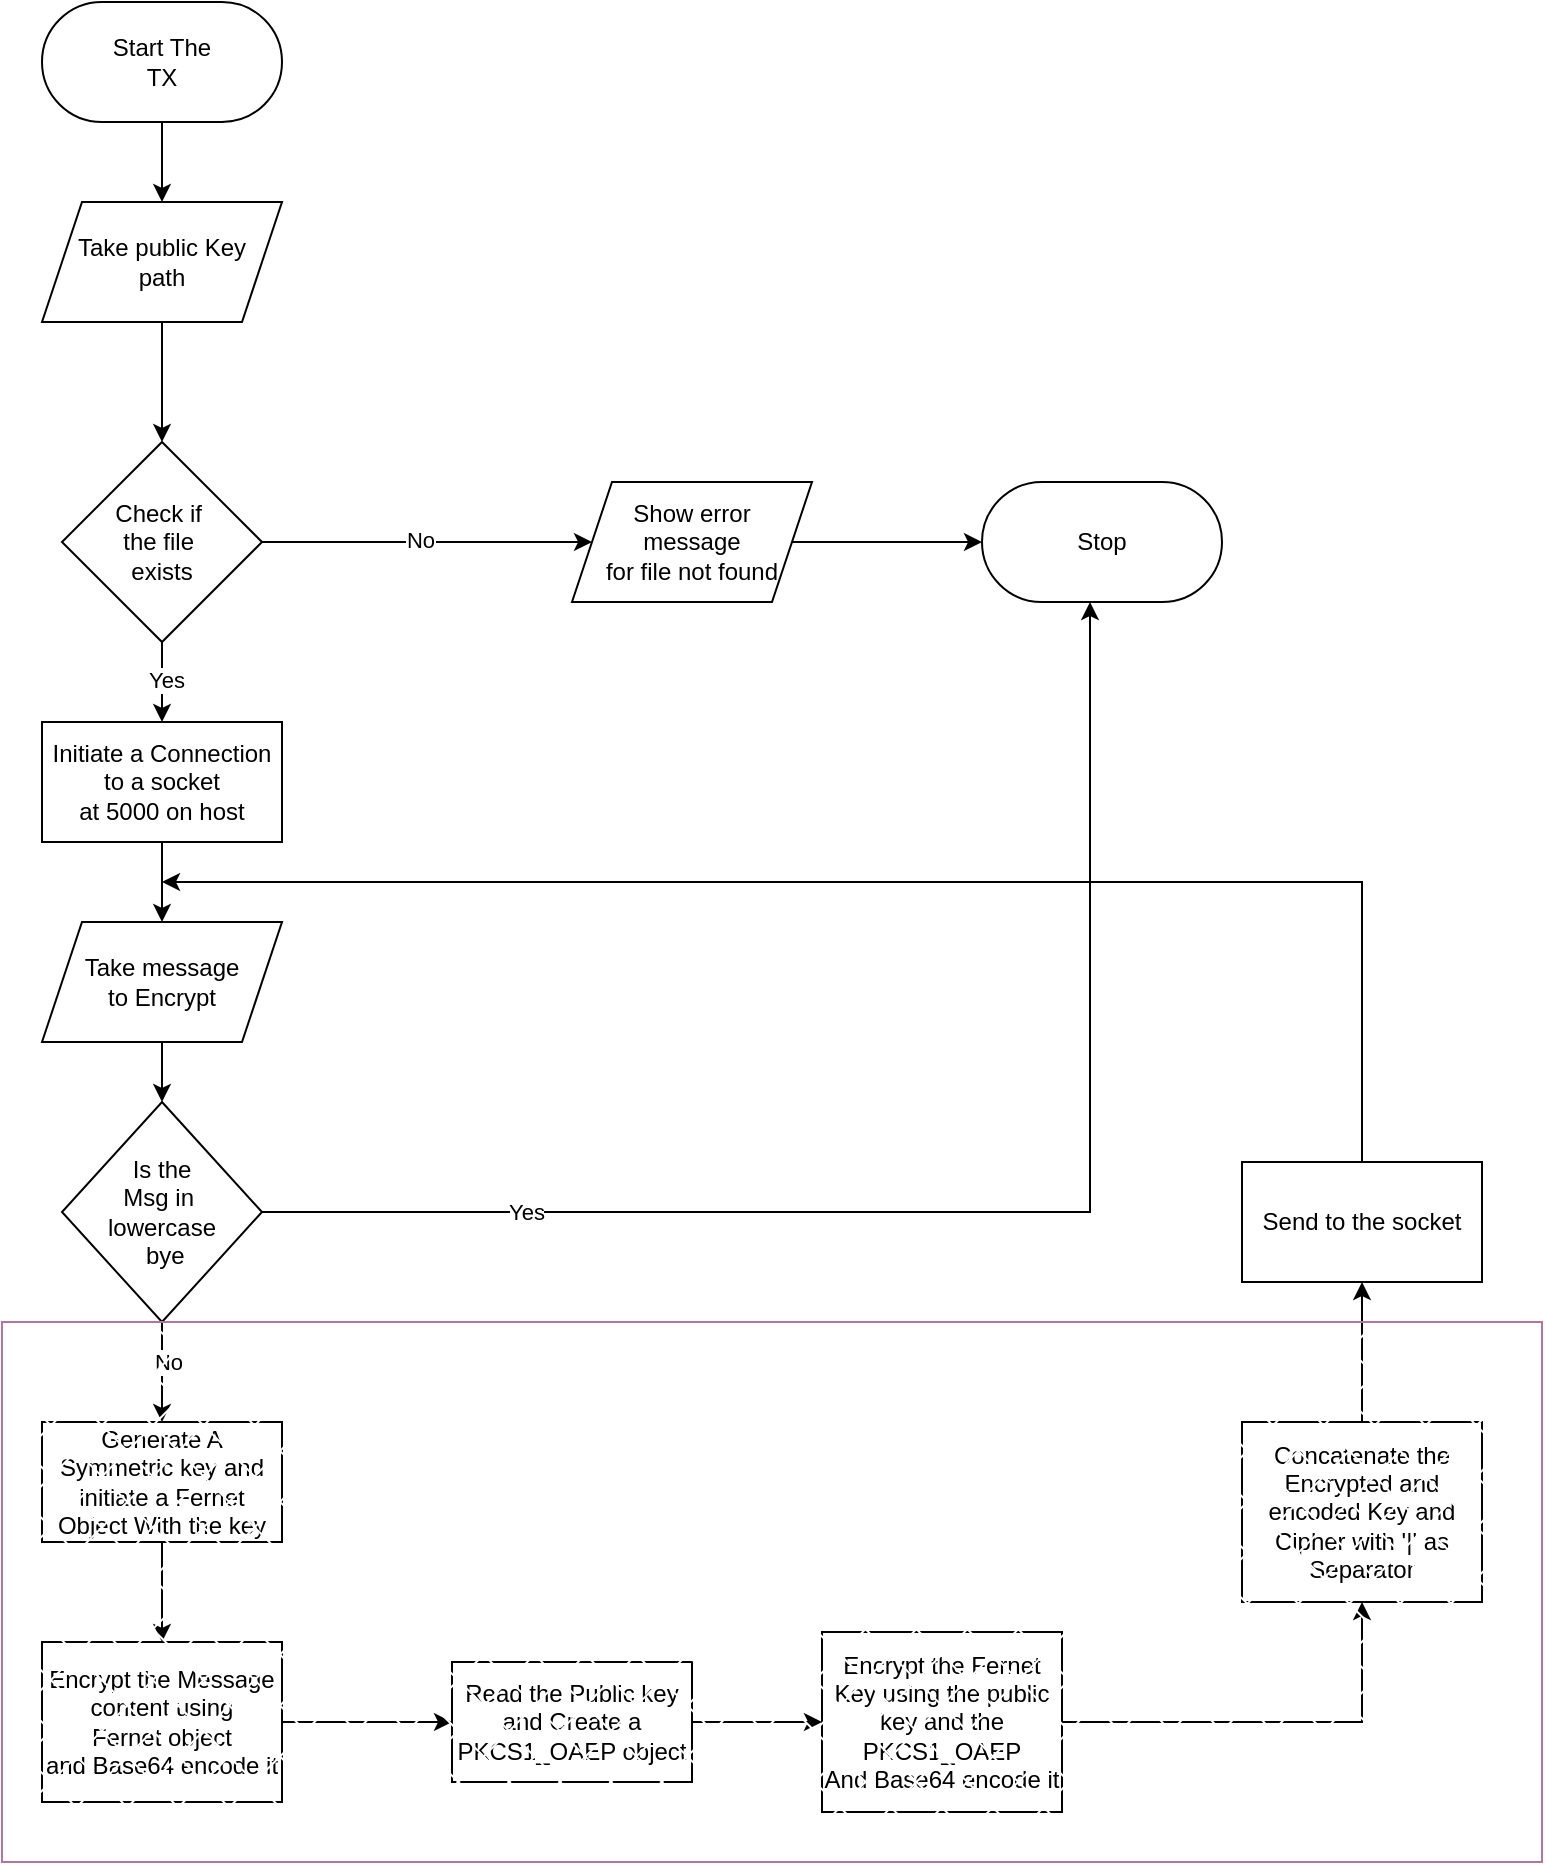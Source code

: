 <mxfile version="24.2.5" type="github">
  <diagram name="Page-1" id="AWSqJMXoxMdmLD9dW5Tx">
    <mxGraphModel dx="1708" dy="935" grid="1" gridSize="10" guides="1" tooltips="1" connect="1" arrows="1" fold="1" page="1" pageScale="1" pageWidth="850" pageHeight="1100" math="0" shadow="0">
      <root>
        <mxCell id="0" />
        <mxCell id="1" parent="0" />
        <mxCell id="4wCSLfVInh1E1HbaiNqu-13" style="edgeStyle=orthogonalEdgeStyle;rounded=0;orthogonalLoop=1;jettySize=auto;html=1;" edge="1" parent="1" source="4wCSLfVInh1E1HbaiNqu-2" target="4wCSLfVInh1E1HbaiNqu-5">
          <mxGeometry relative="1" as="geometry" />
        </mxCell>
        <mxCell id="4wCSLfVInh1E1HbaiNqu-2" value="Start The&lt;br&gt;TX" style="rounded=1;whiteSpace=wrap;html=1;arcSize=50;" vertex="1" parent="1">
          <mxGeometry x="100" y="30" width="120" height="60" as="geometry" />
        </mxCell>
        <mxCell id="4wCSLfVInh1E1HbaiNqu-7" style="edgeStyle=orthogonalEdgeStyle;rounded=0;orthogonalLoop=1;jettySize=auto;html=1;entryX=0.5;entryY=0;entryDx=0;entryDy=0;" edge="1" parent="1" source="4wCSLfVInh1E1HbaiNqu-5" target="4wCSLfVInh1E1HbaiNqu-6">
          <mxGeometry relative="1" as="geometry" />
        </mxCell>
        <mxCell id="4wCSLfVInh1E1HbaiNqu-5" value="Take public Key &lt;br&gt;path" style="shape=parallelogram;perimeter=parallelogramPerimeter;whiteSpace=wrap;html=1;fixedSize=1;" vertex="1" parent="1">
          <mxGeometry x="100" y="130" width="120" height="60" as="geometry" />
        </mxCell>
        <mxCell id="4wCSLfVInh1E1HbaiNqu-9" style="edgeStyle=orthogonalEdgeStyle;rounded=0;orthogonalLoop=1;jettySize=auto;html=1;" edge="1" parent="1" source="4wCSLfVInh1E1HbaiNqu-6" target="4wCSLfVInh1E1HbaiNqu-14">
          <mxGeometry relative="1" as="geometry">
            <mxPoint x="360" y="300" as="targetPoint" />
          </mxGeometry>
        </mxCell>
        <mxCell id="4wCSLfVInh1E1HbaiNqu-10" value="No" style="edgeLabel;html=1;align=center;verticalAlign=middle;resizable=0;points=[];" vertex="1" connectable="0" parent="4wCSLfVInh1E1HbaiNqu-9">
          <mxGeometry x="-0.046" y="1" relative="1" as="geometry">
            <mxPoint as="offset" />
          </mxGeometry>
        </mxCell>
        <mxCell id="4wCSLfVInh1E1HbaiNqu-21" style="edgeStyle=orthogonalEdgeStyle;rounded=0;orthogonalLoop=1;jettySize=auto;html=1;" edge="1" parent="1" source="4wCSLfVInh1E1HbaiNqu-6" target="4wCSLfVInh1E1HbaiNqu-16">
          <mxGeometry relative="1" as="geometry" />
        </mxCell>
        <mxCell id="4wCSLfVInh1E1HbaiNqu-22" value="Yes" style="edgeLabel;html=1;align=center;verticalAlign=middle;resizable=0;points=[];" vertex="1" connectable="0" parent="4wCSLfVInh1E1HbaiNqu-21">
          <mxGeometry x="-0.05" y="2" relative="1" as="geometry">
            <mxPoint as="offset" />
          </mxGeometry>
        </mxCell>
        <mxCell id="4wCSLfVInh1E1HbaiNqu-6" value="&lt;div&gt;Check if&amp;nbsp;&lt;/div&gt;&lt;div&gt;the file&amp;nbsp;&lt;/div&gt;&lt;div&gt;exists&lt;/div&gt;" style="rhombus;whiteSpace=wrap;html=1;" vertex="1" parent="1">
          <mxGeometry x="110" y="250" width="100" height="100" as="geometry" />
        </mxCell>
        <mxCell id="4wCSLfVInh1E1HbaiNqu-8" value="Stop" style="rounded=1;whiteSpace=wrap;html=1;arcSize=50;" vertex="1" parent="1">
          <mxGeometry x="570" y="270" width="120" height="60" as="geometry" />
        </mxCell>
        <mxCell id="4wCSLfVInh1E1HbaiNqu-24" style="edgeStyle=orthogonalEdgeStyle;rounded=0;orthogonalLoop=1;jettySize=auto;html=1;exitX=0.5;exitY=1;exitDx=0;exitDy=0;entryX=0.5;entryY=0;entryDx=0;entryDy=0;" edge="1" parent="1" source="4wCSLfVInh1E1HbaiNqu-11" target="4wCSLfVInh1E1HbaiNqu-18">
          <mxGeometry relative="1" as="geometry" />
        </mxCell>
        <mxCell id="4wCSLfVInh1E1HbaiNqu-11" value="Take message&lt;br&gt;to Encrypt" style="shape=parallelogram;perimeter=parallelogramPerimeter;whiteSpace=wrap;html=1;fixedSize=1;" vertex="1" parent="1">
          <mxGeometry x="100" y="490" width="120" height="60" as="geometry" />
        </mxCell>
        <mxCell id="4wCSLfVInh1E1HbaiNqu-15" style="edgeStyle=orthogonalEdgeStyle;rounded=0;orthogonalLoop=1;jettySize=auto;html=1;entryX=0;entryY=0.5;entryDx=0;entryDy=0;" edge="1" parent="1" source="4wCSLfVInh1E1HbaiNqu-14" target="4wCSLfVInh1E1HbaiNqu-8">
          <mxGeometry relative="1" as="geometry" />
        </mxCell>
        <mxCell id="4wCSLfVInh1E1HbaiNqu-14" value="Show error&lt;br&gt;message&lt;br&gt;for file not found" style="shape=parallelogram;perimeter=parallelogramPerimeter;whiteSpace=wrap;html=1;fixedSize=1;" vertex="1" parent="1">
          <mxGeometry x="365" y="270" width="120" height="60" as="geometry" />
        </mxCell>
        <mxCell id="4wCSLfVInh1E1HbaiNqu-23" style="edgeStyle=orthogonalEdgeStyle;rounded=0;orthogonalLoop=1;jettySize=auto;html=1;entryX=0.5;entryY=0;entryDx=0;entryDy=0;" edge="1" parent="1" source="4wCSLfVInh1E1HbaiNqu-16" target="4wCSLfVInh1E1HbaiNqu-11">
          <mxGeometry relative="1" as="geometry" />
        </mxCell>
        <mxCell id="4wCSLfVInh1E1HbaiNqu-16" value="Initiate a Connection to a socket&lt;br&gt;at 5000 on host" style="rounded=0;whiteSpace=wrap;html=1;" vertex="1" parent="1">
          <mxGeometry x="100" y="390" width="120" height="60" as="geometry" />
        </mxCell>
        <mxCell id="4wCSLfVInh1E1HbaiNqu-28" style="edgeStyle=orthogonalEdgeStyle;rounded=0;orthogonalLoop=1;jettySize=auto;html=1;entryX=0.5;entryY=0;entryDx=0;entryDy=0;" edge="1" parent="1" source="4wCSLfVInh1E1HbaiNqu-17" target="4wCSLfVInh1E1HbaiNqu-27">
          <mxGeometry relative="1" as="geometry" />
        </mxCell>
        <mxCell id="4wCSLfVInh1E1HbaiNqu-17" value="Generate A Symmetric key and&lt;br&gt;initiate a Fernet Object With the key" style="rounded=0;whiteSpace=wrap;html=1;" vertex="1" parent="1">
          <mxGeometry x="100" y="740" width="120" height="60" as="geometry" />
        </mxCell>
        <mxCell id="4wCSLfVInh1E1HbaiNqu-25" style="edgeStyle=orthogonalEdgeStyle;rounded=0;orthogonalLoop=1;jettySize=auto;html=1;" edge="1" parent="1" source="4wCSLfVInh1E1HbaiNqu-18" target="4wCSLfVInh1E1HbaiNqu-17">
          <mxGeometry relative="1" as="geometry" />
        </mxCell>
        <mxCell id="4wCSLfVInh1E1HbaiNqu-26" value="No" style="edgeLabel;html=1;align=center;verticalAlign=middle;resizable=0;points=[];" vertex="1" connectable="0" parent="4wCSLfVInh1E1HbaiNqu-25">
          <mxGeometry x="-0.2" y="3" relative="1" as="geometry">
            <mxPoint as="offset" />
          </mxGeometry>
        </mxCell>
        <mxCell id="4wCSLfVInh1E1HbaiNqu-18" value="Is the&lt;br&gt;&lt;div&gt;Msg in&amp;nbsp;&lt;/div&gt;&lt;div&gt;lowercase&lt;/div&gt;&lt;div&gt;&amp;nbsp;bye&lt;/div&gt;" style="rhombus;whiteSpace=wrap;html=1;" vertex="1" parent="1">
          <mxGeometry x="110" y="580" width="100" height="110" as="geometry" />
        </mxCell>
        <mxCell id="4wCSLfVInh1E1HbaiNqu-19" style="edgeStyle=orthogonalEdgeStyle;rounded=0;orthogonalLoop=1;jettySize=auto;html=1;entryX=0.45;entryY=1;entryDx=0;entryDy=0;entryPerimeter=0;" edge="1" parent="1" source="4wCSLfVInh1E1HbaiNqu-18" target="4wCSLfVInh1E1HbaiNqu-8">
          <mxGeometry relative="1" as="geometry" />
        </mxCell>
        <mxCell id="4wCSLfVInh1E1HbaiNqu-20" value="Yes" style="edgeLabel;html=1;align=center;verticalAlign=middle;resizable=0;points=[];" vertex="1" connectable="0" parent="4wCSLfVInh1E1HbaiNqu-19">
          <mxGeometry x="-0.633" relative="1" as="geometry">
            <mxPoint as="offset" />
          </mxGeometry>
        </mxCell>
        <mxCell id="4wCSLfVInh1E1HbaiNqu-36" style="edgeStyle=orthogonalEdgeStyle;rounded=0;orthogonalLoop=1;jettySize=auto;html=1;entryX=0;entryY=0.5;entryDx=0;entryDy=0;" edge="1" parent="1" source="4wCSLfVInh1E1HbaiNqu-27" target="4wCSLfVInh1E1HbaiNqu-29">
          <mxGeometry relative="1" as="geometry" />
        </mxCell>
        <mxCell id="4wCSLfVInh1E1HbaiNqu-27" value="Encrypt the Message&lt;br&gt;content using&lt;br&gt;Fernet object&lt;br&gt;and Base64 encode it" style="rounded=0;whiteSpace=wrap;html=1;" vertex="1" parent="1">
          <mxGeometry x="100" y="850" width="120" height="80" as="geometry" />
        </mxCell>
        <mxCell id="4wCSLfVInh1E1HbaiNqu-37" style="edgeStyle=orthogonalEdgeStyle;rounded=0;orthogonalLoop=1;jettySize=auto;html=1;" edge="1" parent="1" source="4wCSLfVInh1E1HbaiNqu-29" target="4wCSLfVInh1E1HbaiNqu-30">
          <mxGeometry relative="1" as="geometry" />
        </mxCell>
        <mxCell id="4wCSLfVInh1E1HbaiNqu-29" value="Read the Public key and Create a PKCS1_OAEP object" style="rounded=0;whiteSpace=wrap;html=1;" vertex="1" parent="1">
          <mxGeometry x="305" y="860" width="120" height="60" as="geometry" />
        </mxCell>
        <mxCell id="4wCSLfVInh1E1HbaiNqu-34" style="edgeStyle=orthogonalEdgeStyle;rounded=0;orthogonalLoop=1;jettySize=auto;html=1;" edge="1" parent="1" source="4wCSLfVInh1E1HbaiNqu-30" target="4wCSLfVInh1E1HbaiNqu-31">
          <mxGeometry relative="1" as="geometry" />
        </mxCell>
        <mxCell id="4wCSLfVInh1E1HbaiNqu-30" value="&lt;div&gt;Encrypt the Fernet Key using the public key and the PKCS1_OAEP&lt;/div&gt;&lt;div&gt;And Base64 encode it&lt;br&gt;&lt;/div&gt;" style="rounded=0;whiteSpace=wrap;html=1;" vertex="1" parent="1">
          <mxGeometry x="490" y="845" width="120" height="90" as="geometry" />
        </mxCell>
        <mxCell id="4wCSLfVInh1E1HbaiNqu-39" style="edgeStyle=orthogonalEdgeStyle;rounded=0;orthogonalLoop=1;jettySize=auto;html=1;entryX=0.5;entryY=1;entryDx=0;entryDy=0;" edge="1" parent="1" source="4wCSLfVInh1E1HbaiNqu-31" target="4wCSLfVInh1E1HbaiNqu-35">
          <mxGeometry relative="1" as="geometry" />
        </mxCell>
        <mxCell id="4wCSLfVInh1E1HbaiNqu-31" value="Concatenate the Encrypted and encoded Key and Cipher with &#39;|&#39; as&lt;br&gt;Separator" style="rounded=0;whiteSpace=wrap;html=1;" vertex="1" parent="1">
          <mxGeometry x="700" y="740" width="120" height="90" as="geometry" />
        </mxCell>
        <mxCell id="4wCSLfVInh1E1HbaiNqu-38" style="edgeStyle=orthogonalEdgeStyle;rounded=0;orthogonalLoop=1;jettySize=auto;html=1;" edge="1" parent="1" source="4wCSLfVInh1E1HbaiNqu-35">
          <mxGeometry relative="1" as="geometry">
            <mxPoint x="160" y="470" as="targetPoint" />
            <Array as="points">
              <mxPoint x="760" y="470" />
              <mxPoint x="160" y="470" />
            </Array>
          </mxGeometry>
        </mxCell>
        <mxCell id="4wCSLfVInh1E1HbaiNqu-35" value="Send to the socket" style="rounded=0;whiteSpace=wrap;html=1;" vertex="1" parent="1">
          <mxGeometry x="700" y="610" width="120" height="60" as="geometry" />
        </mxCell>
        <mxCell id="4wCSLfVInh1E1HbaiNqu-41" value="" style="rounded=0;whiteSpace=wrap;html=1;fillColor=default;strokeColor=#B5739D;gradientColor=none;fillStyle=cross-hatch;" vertex="1" parent="1">
          <mxGeometry x="80" y="690" width="770" height="270" as="geometry" />
        </mxCell>
      </root>
    </mxGraphModel>
  </diagram>
</mxfile>
